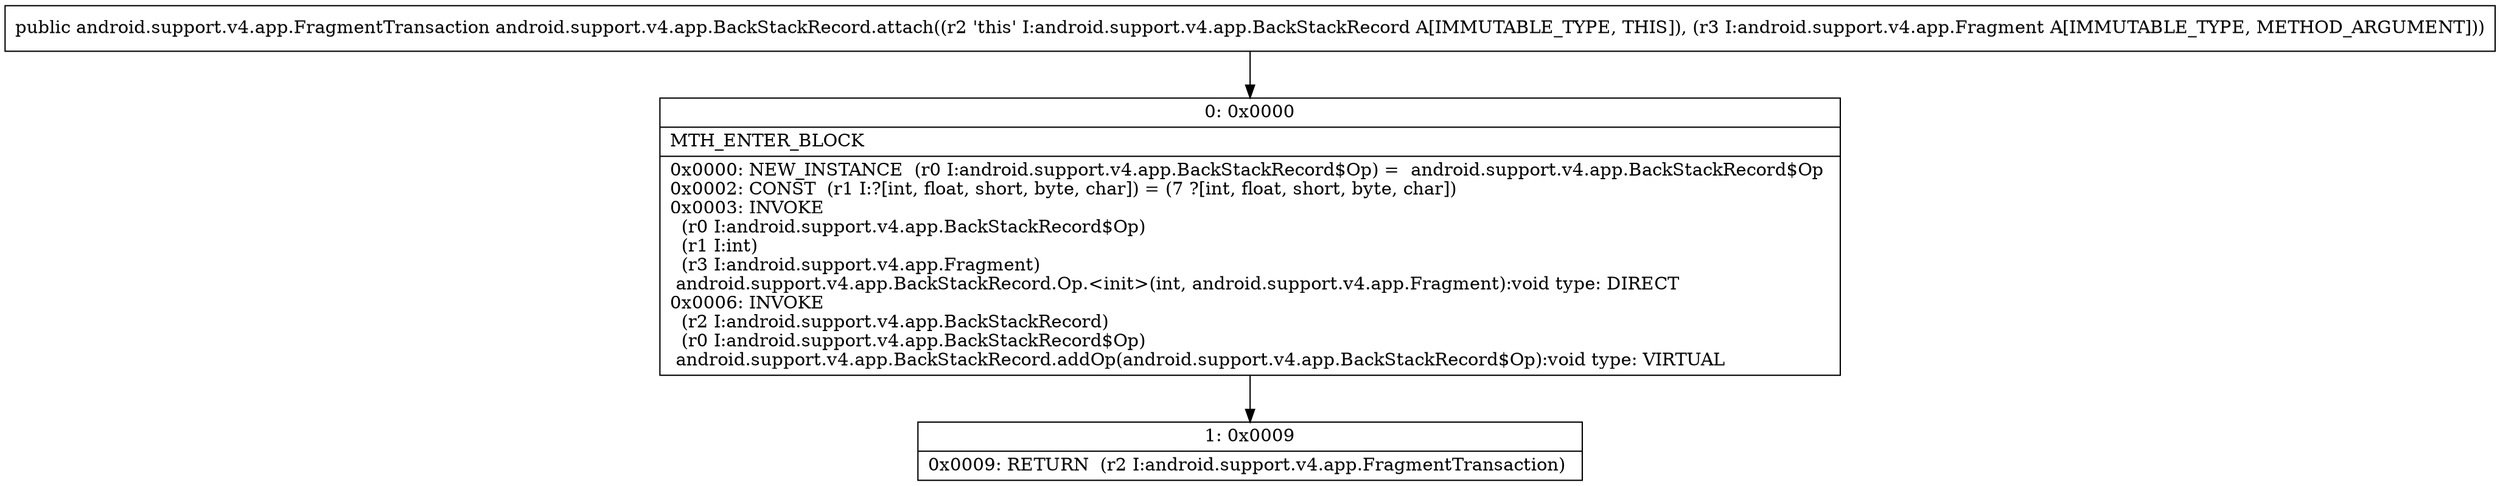 digraph "CFG forandroid.support.v4.app.BackStackRecord.attach(Landroid\/support\/v4\/app\/Fragment;)Landroid\/support\/v4\/app\/FragmentTransaction;" {
Node_0 [shape=record,label="{0\:\ 0x0000|MTH_ENTER_BLOCK\l|0x0000: NEW_INSTANCE  (r0 I:android.support.v4.app.BackStackRecord$Op) =  android.support.v4.app.BackStackRecord$Op \l0x0002: CONST  (r1 I:?[int, float, short, byte, char]) = (7 ?[int, float, short, byte, char]) \l0x0003: INVOKE  \l  (r0 I:android.support.v4.app.BackStackRecord$Op)\l  (r1 I:int)\l  (r3 I:android.support.v4.app.Fragment)\l android.support.v4.app.BackStackRecord.Op.\<init\>(int, android.support.v4.app.Fragment):void type: DIRECT \l0x0006: INVOKE  \l  (r2 I:android.support.v4.app.BackStackRecord)\l  (r0 I:android.support.v4.app.BackStackRecord$Op)\l android.support.v4.app.BackStackRecord.addOp(android.support.v4.app.BackStackRecord$Op):void type: VIRTUAL \l}"];
Node_1 [shape=record,label="{1\:\ 0x0009|0x0009: RETURN  (r2 I:android.support.v4.app.FragmentTransaction) \l}"];
MethodNode[shape=record,label="{public android.support.v4.app.FragmentTransaction android.support.v4.app.BackStackRecord.attach((r2 'this' I:android.support.v4.app.BackStackRecord A[IMMUTABLE_TYPE, THIS]), (r3 I:android.support.v4.app.Fragment A[IMMUTABLE_TYPE, METHOD_ARGUMENT])) }"];
MethodNode -> Node_0;
Node_0 -> Node_1;
}

